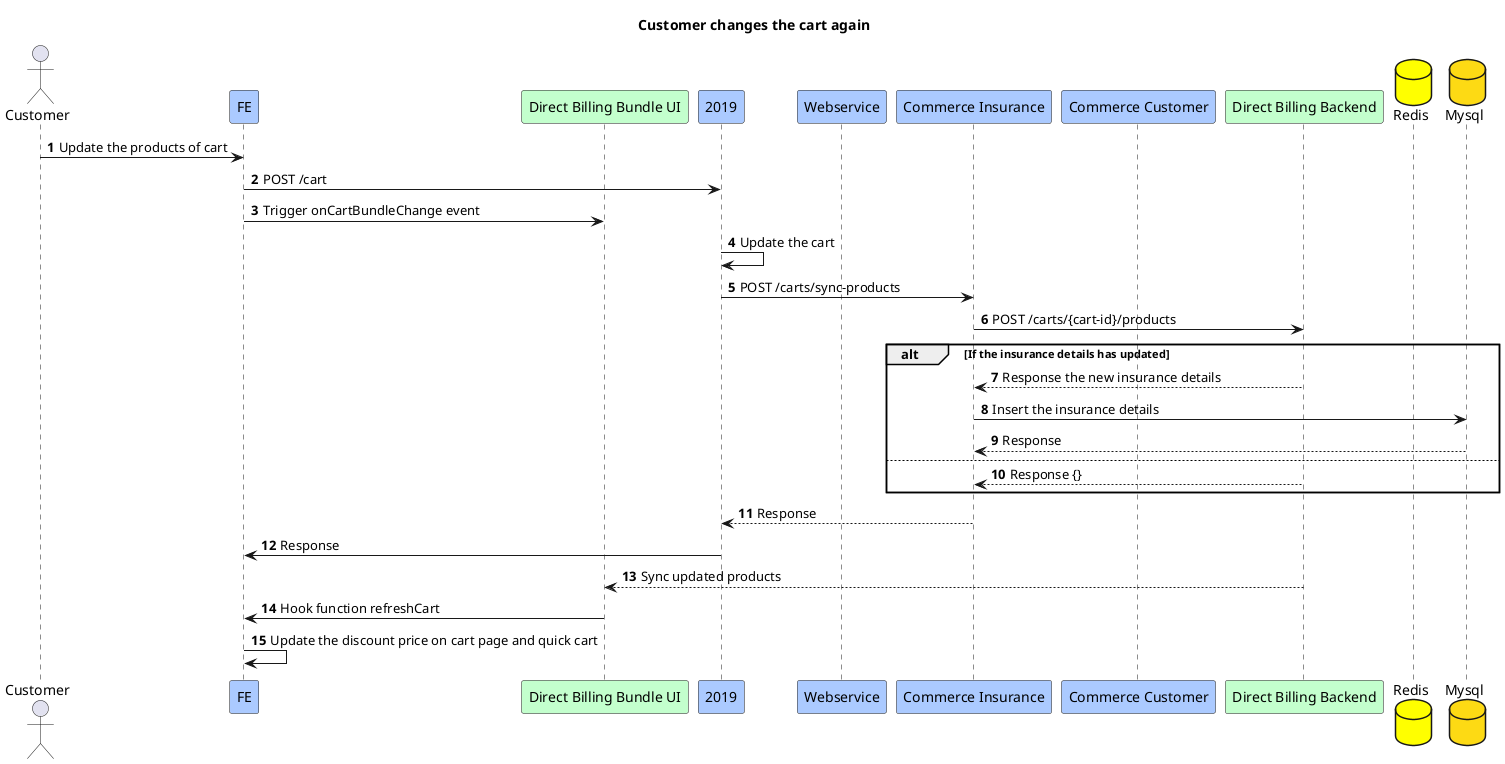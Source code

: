 @startuml
title Customer changes the cart again
actor Customer
participant FE #abcaff
participant "Direct Billing Bundle UI" #c3ffcd
participant "2019" #abcaff
participant "Webservice" #abcaff
participant "Commerce Insurance" #abcaff
participant "Commerce Customer" #abcaff
participant "Direct Billing Backend" #c3ffcd
database "Redis" #yellow
database "Mysql" #fdda14

autonumber
Customer -> FE:Update the products of cart
FE -> 2019:POST /cart
FE -> "Direct Billing Bundle UI":Trigger onCartBundleChange event

2019 -> 2019:Update the cart
2019 -> "Commerce Insurance":POST /carts/sync-products
"Commerce Insurance" -> "Direct Billing Backend":POST /carts/{cart-id}/products
alt If the insurance details has updated
    "Direct Billing Backend" --> "Commerce Insurance":Response the new insurance details
    "Commerce Insurance" -> "Mysql":Insert the insurance details
    "Mysql" --> "Commerce Insurance":Response
else
    "Direct Billing Backend" --> "Commerce Insurance":Response {}
end
"Commerce Insurance" --> 2019:Response
"2019" -> FE:Response
"Direct Billing Backend" --> "Direct Billing Bundle UI":Sync updated products
"Direct Billing Bundle UI" -> FE:Hook function refreshCart
FE -> FE:Update the discount price on cart page and quick cart

@enduml

